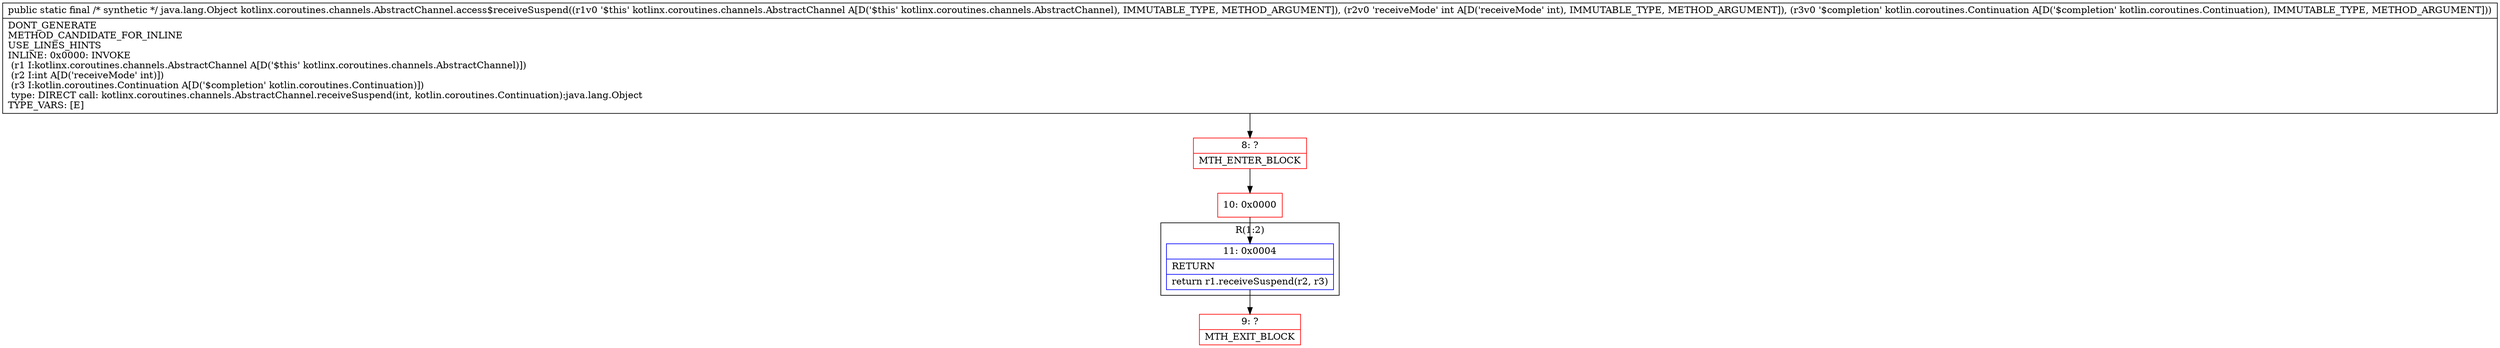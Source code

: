 digraph "CFG forkotlinx.coroutines.channels.AbstractChannel.access$receiveSuspend(Lkotlinx\/coroutines\/channels\/AbstractChannel;ILkotlin\/coroutines\/Continuation;)Ljava\/lang\/Object;" {
subgraph cluster_Region_2129909685 {
label = "R(1:2)";
node [shape=record,color=blue];
Node_11 [shape=record,label="{11\:\ 0x0004|RETURN\l|return r1.receiveSuspend(r2, r3)\l}"];
}
Node_8 [shape=record,color=red,label="{8\:\ ?|MTH_ENTER_BLOCK\l}"];
Node_10 [shape=record,color=red,label="{10\:\ 0x0000}"];
Node_9 [shape=record,color=red,label="{9\:\ ?|MTH_EXIT_BLOCK\l}"];
MethodNode[shape=record,label="{public static final \/* synthetic *\/ java.lang.Object kotlinx.coroutines.channels.AbstractChannel.access$receiveSuspend((r1v0 '$this' kotlinx.coroutines.channels.AbstractChannel A[D('$this' kotlinx.coroutines.channels.AbstractChannel), IMMUTABLE_TYPE, METHOD_ARGUMENT]), (r2v0 'receiveMode' int A[D('receiveMode' int), IMMUTABLE_TYPE, METHOD_ARGUMENT]), (r3v0 '$completion' kotlin.coroutines.Continuation A[D('$completion' kotlin.coroutines.Continuation), IMMUTABLE_TYPE, METHOD_ARGUMENT]))  | DONT_GENERATE\lMETHOD_CANDIDATE_FOR_INLINE\lUSE_LINES_HINTS\lINLINE: 0x0000: INVOKE  \l  (r1 I:kotlinx.coroutines.channels.AbstractChannel A[D('$this' kotlinx.coroutines.channels.AbstractChannel)])\l  (r2 I:int A[D('receiveMode' int)])\l  (r3 I:kotlin.coroutines.Continuation A[D('$completion' kotlin.coroutines.Continuation)])\l type: DIRECT call: kotlinx.coroutines.channels.AbstractChannel.receiveSuspend(int, kotlin.coroutines.Continuation):java.lang.Object\lTYPE_VARS: [E]\l}"];
MethodNode -> Node_8;Node_11 -> Node_9;
Node_8 -> Node_10;
Node_10 -> Node_11;
}

